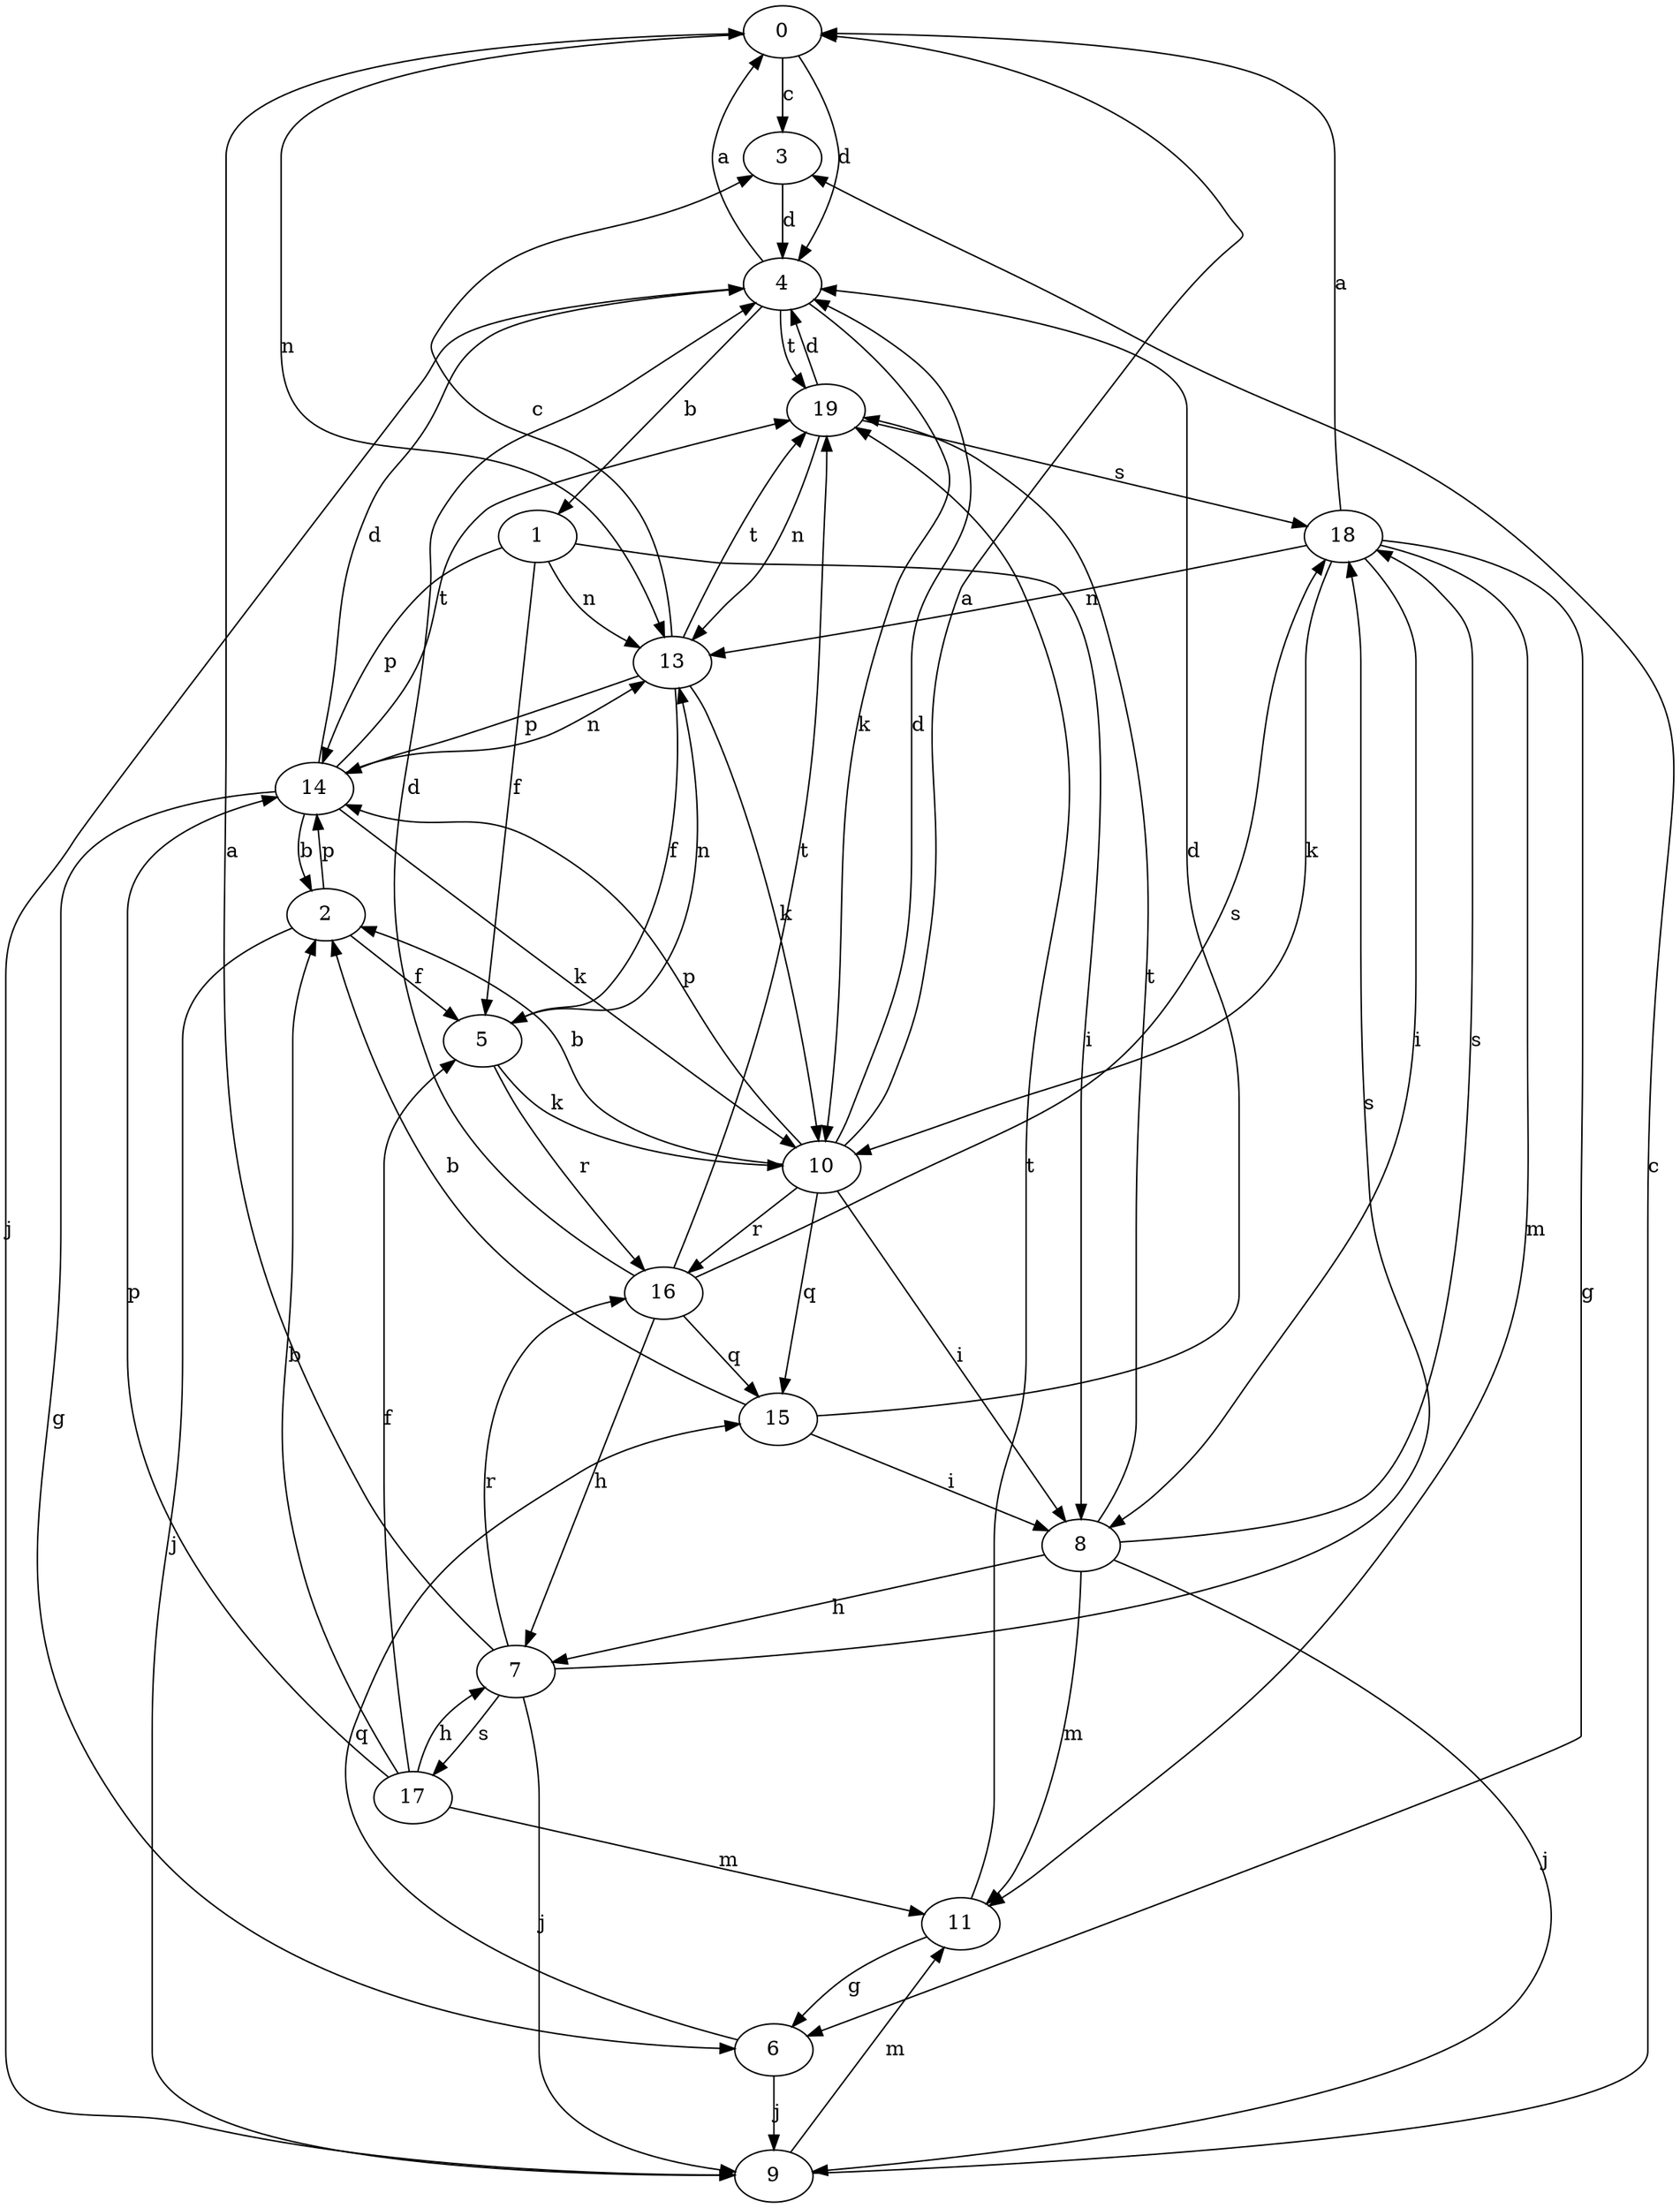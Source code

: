 strict digraph  {
0;
1;
2;
3;
4;
5;
6;
7;
8;
9;
10;
11;
13;
14;
15;
16;
17;
18;
19;
0 -> 3  [label=c];
0 -> 4  [label=d];
0 -> 13  [label=n];
1 -> 5  [label=f];
1 -> 8  [label=i];
1 -> 13  [label=n];
1 -> 14  [label=p];
2 -> 5  [label=f];
2 -> 9  [label=j];
2 -> 14  [label=p];
3 -> 4  [label=d];
4 -> 0  [label=a];
4 -> 1  [label=b];
4 -> 9  [label=j];
4 -> 10  [label=k];
4 -> 19  [label=t];
5 -> 10  [label=k];
5 -> 13  [label=n];
5 -> 16  [label=r];
6 -> 9  [label=j];
6 -> 15  [label=q];
7 -> 0  [label=a];
7 -> 9  [label=j];
7 -> 16  [label=r];
7 -> 17  [label=s];
7 -> 18  [label=s];
8 -> 7  [label=h];
8 -> 9  [label=j];
8 -> 11  [label=m];
8 -> 18  [label=s];
8 -> 19  [label=t];
9 -> 3  [label=c];
9 -> 11  [label=m];
10 -> 0  [label=a];
10 -> 2  [label=b];
10 -> 4  [label=d];
10 -> 8  [label=i];
10 -> 14  [label=p];
10 -> 15  [label=q];
10 -> 16  [label=r];
11 -> 6  [label=g];
11 -> 19  [label=t];
13 -> 3  [label=c];
13 -> 5  [label=f];
13 -> 10  [label=k];
13 -> 14  [label=p];
13 -> 19  [label=t];
14 -> 2  [label=b];
14 -> 4  [label=d];
14 -> 6  [label=g];
14 -> 10  [label=k];
14 -> 13  [label=n];
14 -> 19  [label=t];
15 -> 2  [label=b];
15 -> 4  [label=d];
15 -> 8  [label=i];
16 -> 4  [label=d];
16 -> 7  [label=h];
16 -> 15  [label=q];
16 -> 18  [label=s];
16 -> 19  [label=t];
17 -> 2  [label=b];
17 -> 5  [label=f];
17 -> 7  [label=h];
17 -> 11  [label=m];
17 -> 14  [label=p];
18 -> 0  [label=a];
18 -> 6  [label=g];
18 -> 8  [label=i];
18 -> 10  [label=k];
18 -> 11  [label=m];
18 -> 13  [label=n];
19 -> 4  [label=d];
19 -> 13  [label=n];
19 -> 18  [label=s];
}
